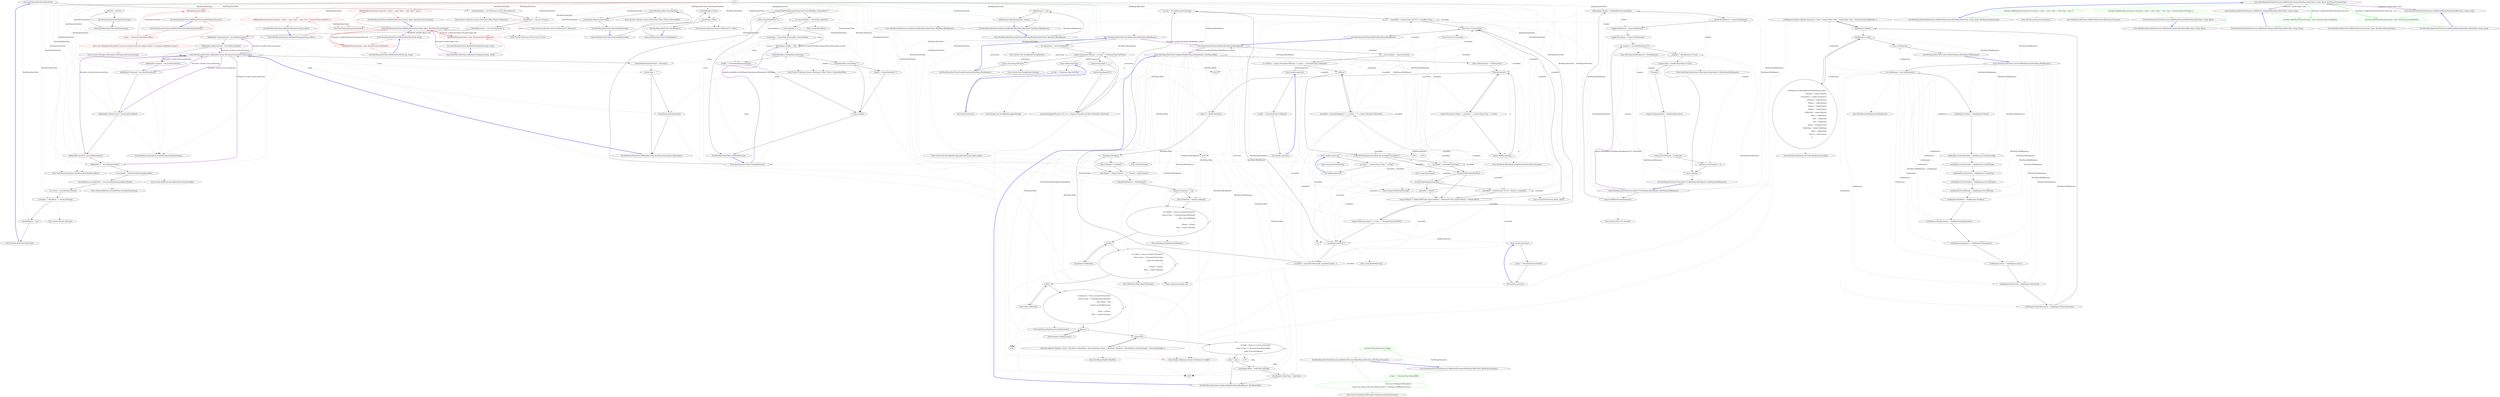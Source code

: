 digraph  {
n0 [label="Entry RestSharp.RestClient.RestClient()", span="41-41", cluster="RestSharp.RestClient.RestClient()"];
n1 [label="ContentHandlers = new Dictionary<string, IDeserializer>()", span="46-46", cluster="RestSharp.RestClient.RestClient()"];
n2 [label="AcceptTypes = new List<string>()", span="47-47", cluster="RestSharp.RestClient.RestClient()"];
n17 [label="Entry System.Collections.Generic.Dictionary<TKey, TValue>.Dictionary()", span="0-0", cluster="System.Collections.Generic.Dictionary<TKey, TValue>.Dictionary()"];
n3 [label="DefaultParameters = new List<Parameter>()", span="48-48", cluster="RestSharp.RestClient.RestClient()"];
n18 [label="Entry System.Collections.Generic.List<T>.List()", span="0-0", cluster="System.Collections.Generic.List<T>.List()"];
n4 [label="AddHandler(''application/json'', new JsonDeserializer())", span="51-51", cluster="RestSharp.RestClient.RestClient()"];
n5 [label="AddHandler(''application/xml'', new XmlDeserializer())", span="52-52", cluster="RestSharp.RestClient.RestClient()"];
n19 [label="Entry RestSharp.Deserializers.JsonDeserializer.JsonDeserializer()", span="34-34", cluster="RestSharp.Deserializers.JsonDeserializer.JsonDeserializer()"];
n20 [label="Entry RestSharp.RestClient.AddHandler(string, RestSharp.Deserializers.IDeserializer)", span="157-157", cluster="RestSharp.RestClient.AddHandler(string, RestSharp.Deserializers.IDeserializer)"];
n6 [label="AddHandler(''text/json'', new JsonDeserializer())", span="53-53", cluster="RestSharp.RestClient.RestClient()"];
n21 [label="Entry RestSharp.Deserializers.XmlDeserializer.XmlDeserializer()", span="35-35", cluster="RestSharp.Deserializers.XmlDeserializer.XmlDeserializer()"];
n7 [label="AddHandler(''text/x-json'', new JsonDeserializer())", span="54-54", cluster="RestSharp.RestClient.RestClient()"];
n8 [label="AddHandler(''text/javascript'', new JsonDeserializer())", span="55-55", cluster="RestSharp.RestClient.RestClient()"];
n9 [label="AddHandler(''text/xml'', new XmlDeserializer())", span="56-56", cluster="RestSharp.RestClient.RestClient()"];
n10 [label="AddHandler(''*'', new XmlDeserializer())", span="57-57", cluster="RestSharp.RestClient.RestClient()"];
n11 [label="var assembly = Assembly.GetExecutingAssembly()", span="60-60", cluster="RestSharp.RestClient.RestClient()"];
n12 [label="AssemblyName assemblyName = new AssemblyName(assembly.FullName)", span="61-61", cluster="RestSharp.RestClient.RestClient()"];
n22 [label="Entry System.Reflection.Assembly.GetExecutingAssembly()", span="0-0", cluster="System.Reflection.Assembly.GetExecutingAssembly()"];
n13 [label="var version = assemblyName.Version", span="62-62", cluster="RestSharp.RestClient.RestClient()"];
n23 [label="Entry System.Reflection.AssemblyName.AssemblyName(string)", span="0-0", cluster="System.Reflection.AssemblyName.AssemblyName(string)"];
n14 [label="UserAgent = ''RestSharp '' + version.ToString()", span="64-64", cluster="RestSharp.RestClient.RestClient()"];
n15 [label="FollowRedirects = true", span="65-65", cluster="RestSharp.RestClient.RestClient()"];
n24 [label="Entry System.Version.ToString()", span="0-0", cluster="System.Version.ToString()"];
n16 [label="Exit RestSharp.RestClient.RestClient()", span="41-41", cluster="RestSharp.RestClient.RestClient()"];
n48 [label="ContentHandlers[contentType] = deserializer", span="159-159", cluster="RestSharp.RestClient.AddHandler(string, RestSharp.Deserializers.IDeserializer)"];
n49 [label="contentType != ''*''", span="160-160", cluster="RestSharp.RestClient.AddHandler(string, RestSharp.Deserializers.IDeserializer)"];
n50 [label="AcceptTypes.Add(contentType)", span="162-162", cluster="RestSharp.RestClient.AddHandler(string, RestSharp.Deserializers.IDeserializer)"];
n51 [label="Exit RestSharp.RestClient.AddHandler(string, RestSharp.Deserializers.IDeserializer)", span="157-157", cluster="RestSharp.RestClient.AddHandler(string, RestSharp.Deserializers.IDeserializer)"];
n34 [label="Entry System.Collections.Generic.ICollection<T>.Add(T)", span="0-0", cluster="System.Collections.Generic.ICollection<T>.Add(T)"];
n25 [label="Entry RestSharp.RestClient.RestClient(string)", span="72-72", cluster="RestSharp.RestClient.RestClient(string)"];
n26 [label="BaseUrl = baseUrl", span="75-75", cluster="RestSharp.RestClient.RestClient(string)"];
n27 [label="Exit RestSharp.RestClient.RestClient(string)", span="72-72", cluster="RestSharp.RestClient.RestClient(string)"];
n28 [label="Entry RestSharp.RestClient.AddDefaultParameter(RestSharp.Parameter)", span="92-92", cluster="RestSharp.RestClient.AddDefaultParameter(RestSharp.Parameter)"];
n29 [color=red, community=0, label="p.Type == ParameterType.RequestBody", span="94-94", cluster="RestSharp.RestClient.AddDefaultParameter(RestSharp.Parameter)"];
n31 [color=red, community=0, label="DefaultParameters.Add(p)", span="99-99", cluster="RestSharp.RestClient.AddDefaultParameter(RestSharp.Parameter)"];
n30 [color=red, community=0, label="throw new NotSupportedException(''Cannot set request body from default headers. Use Request.AddBody() instead.'');", span="96-96", cluster="RestSharp.RestClient.AddDefaultParameter(RestSharp.Parameter)"];
n32 [label="Exit RestSharp.RestClient.AddDefaultParameter(RestSharp.Parameter)", span="92-92", cluster="RestSharp.RestClient.AddDefaultParameter(RestSharp.Parameter)"];
n33 [label="Entry System.NotSupportedException.NotSupportedException(string)", span="0-0", cluster="System.NotSupportedException.NotSupportedException(string)"];
n35 [label="Entry RestSharp.RestClient.AddDefaultParameter(string, object)", span="109-109", cluster="RestSharp.RestClient.AddDefaultParameter(string, object)"];
n36 [color=red, community=0, label="AddDefaultParameter(new Parameter { Name = name, Value = value, Type = ParameterType.GetOrPost })", span="111-111", cluster="RestSharp.RestClient.AddDefaultParameter(string, object)"];
n37 [label="Exit RestSharp.RestClient.AddDefaultParameter(string, object)", span="109-109", cluster="RestSharp.RestClient.AddDefaultParameter(string, object)"];
n38 [label="Entry RestSharp.Parameter.Parameter()", span="21-21", cluster="RestSharp.Parameter.Parameter()"];
n39 [label="Entry RestSharp.RestClient.AddDefaultParameter(string, object, RestSharp.ParameterType)", span="125-125", cluster="RestSharp.RestClient.AddDefaultParameter(string, object, RestSharp.ParameterType)"];
n40 [color=red, community=0, label="AddDefaultParameter(new Parameter { Name = name, Value = value, Type = type })", span="127-127", cluster="RestSharp.RestClient.AddDefaultParameter(string, object, RestSharp.ParameterType)"];
n42 [label="Entry RestSharp.RestClient.AddDefaultHeader(string, string)", span="136-136", cluster="RestSharp.RestClient.AddDefaultHeader(string, string)"];
n43 [color=red, community=0, label="AddDefaultParameter(name, value, ParameterType.HttpHeader)", span="138-138", cluster="RestSharp.RestClient.AddDefaultHeader(string, string)"];
n45 [label="Entry RestSharp.RestClient.AddDefaultUrlSegment(string, string)", span="147-147", cluster="RestSharp.RestClient.AddDefaultUrlSegment(string, string)"];
n46 [color=red, community=0, label="AddDefaultParameter(name, value, ParameterType.UrlSegment)", span="149-149", cluster="RestSharp.RestClient.AddDefaultUrlSegment(string, string)"];
n41 [label="Exit RestSharp.RestClient.AddDefaultParameter(string, object, RestSharp.ParameterType)", span="125-125", cluster="RestSharp.RestClient.AddDefaultParameter(string, object, RestSharp.ParameterType)"];
n44 [label="Exit RestSharp.RestClient.AddDefaultHeader(string, string)", span="136-136", cluster="RestSharp.RestClient.AddDefaultHeader(string, string)"];
n47 [label="Exit RestSharp.RestClient.AddDefaultUrlSegment(string, string)", span="147-147", cluster="RestSharp.RestClient.AddDefaultUrlSegment(string, string)"];
n52 [label="Entry RestSharp.RestClient.RemoveHandler(string)", span="170-170", cluster="RestSharp.RestClient.RemoveHandler(string)"];
n53 [label="ContentHandlers.Remove(contentType)", span="172-172", cluster="RestSharp.RestClient.RemoveHandler(string)"];
n54 [label="AcceptTypes.Remove(contentType)", span="173-173", cluster="RestSharp.RestClient.RemoveHandler(string)"];
n56 [label="Entry System.Collections.Generic.IDictionary<TKey, TValue>.Remove(TKey)", span="0-0", cluster="System.Collections.Generic.IDictionary<TKey, TValue>.Remove(TKey)"];
n55 [label="Exit RestSharp.RestClient.RemoveHandler(string)", span="170-170", cluster="RestSharp.RestClient.RemoveHandler(string)"];
n57 [label="Entry System.Collections.Generic.ICollection<T>.Remove(T)", span="0-0", cluster="System.Collections.Generic.ICollection<T>.Remove(T)"];
n58 [label="Entry RestSharp.RestClient.ClearHandlers()", span="179-179", cluster="RestSharp.RestClient.ClearHandlers()"];
n59 [label="ContentHandlers.Clear()", span="181-181", cluster="RestSharp.RestClient.ClearHandlers()"];
n60 [label="AcceptTypes.Clear()", span="182-182", cluster="RestSharp.RestClient.ClearHandlers()"];
n62 [label="Entry System.Collections.Generic.ICollection<T>.Clear()", span="0-0", cluster="System.Collections.Generic.ICollection<T>.Clear()"];
n61 [label="Exit RestSharp.RestClient.ClearHandlers()", span="179-179", cluster="RestSharp.RestClient.ClearHandlers()"];
n63 [label="Entry RestSharp.RestClient.GetHandler(string)", span="190-190", cluster="RestSharp.RestClient.GetHandler(string)"];
n64 [label="string.IsNullOrEmpty(contentType) && ContentHandlers.ContainsKey(''*'')", span="192-192", cluster="RestSharp.RestClient.GetHandler(string)"];
n66 [label="var semicolonIndex = contentType.IndexOf(';')", span="197-197", cluster="RestSharp.RestClient.GetHandler(string)"];
n68 [label="contentType = contentType.Substring(0, semicolonIndex)", span="198-198", cluster="RestSharp.RestClient.GetHandler(string)"];
n69 [label="IDeserializer handler = null", span="199-199", cluster="RestSharp.RestClient.GetHandler(string)"];
n70 [label="ContentHandlers.ContainsKey(contentType)", span="200-200", cluster="RestSharp.RestClient.GetHandler(string)"];
n71 [label="handler = ContentHandlers[contentType]", span="202-202", cluster="RestSharp.RestClient.GetHandler(string)"];
n65 [label="return ContentHandlers[''*''];", span="194-194", cluster="RestSharp.RestClient.GetHandler(string)"];
n76 [label="Entry string.IsNullOrEmpty(string)", span="0-0", cluster="string.IsNullOrEmpty(string)"];
n77 [label="Entry System.Collections.Generic.IDictionary<TKey, TValue>.ContainsKey(TKey)", span="0-0", cluster="System.Collections.Generic.IDictionary<TKey, TValue>.ContainsKey(TKey)"];
n75 [label="Exit RestSharp.RestClient.GetHandler(string)", span="190-190", cluster="RestSharp.RestClient.GetHandler(string)"];
n67 [label="semicolonIndex > -1", span="198-198", cluster="RestSharp.RestClient.GetHandler(string)"];
n78 [label="Entry string.IndexOf(char)", span="0-0", cluster="string.IndexOf(char)"];
n79 [label="Entry string.Substring(int, int)", span="0-0", cluster="string.Substring(int, int)"];
n74 [label="return handler;", span="209-209", cluster="RestSharp.RestClient.GetHandler(string)"];
n72 [label="ContentHandlers.ContainsKey(''*'')", span="204-204", cluster="RestSharp.RestClient.GetHandler(string)"];
n73 [label="handler = ContentHandlers[''*'']", span="206-206", cluster="RestSharp.RestClient.GetHandler(string)"];
n80 [label="Entry RestSharp.RestClient.AuthenticateIfNeeded(RestSharp.RestClient, RestSharp.IRestRequest)", span="279-279", cluster="RestSharp.RestClient.AuthenticateIfNeeded(RestSharp.RestClient, RestSharp.IRestRequest)"];
n81 [label="Authenticator != null", span="281-281", cluster="RestSharp.RestClient.AuthenticateIfNeeded(RestSharp.RestClient, RestSharp.IRestRequest)"];
n82 [label="Authenticator.Authenticate(client, request)", span="283-283", cluster="RestSharp.RestClient.AuthenticateIfNeeded(RestSharp.RestClient, RestSharp.IRestRequest)"];
n83 [label="Exit RestSharp.RestClient.AuthenticateIfNeeded(RestSharp.RestClient, RestSharp.IRestRequest)", span="279-279", cluster="RestSharp.RestClient.AuthenticateIfNeeded(RestSharp.RestClient, RestSharp.IRestRequest)"];
n84 [label="Entry RestSharp.IAuthenticator.Authenticate(RestSharp.IRestClient, RestSharp.IRestRequest)", span="20-20", cluster="RestSharp.IAuthenticator.Authenticate(RestSharp.IRestClient, RestSharp.IRestRequest)"];
n85 [label="Entry RestSharp.RestClient.BuildUri(RestSharp.IRestRequest)", span="292-292", cluster="RestSharp.RestClient.BuildUri(RestSharp.IRestRequest)"];
n86 [label="var assembled = request.Resource", span="294-294", cluster="RestSharp.RestClient.BuildUri(RestSharp.IRestRequest)"];
n87 [label="var urlParms = request.Parameters.Where(p => p.Type == ParameterType.UrlSegment)", span="295-295", cluster="RestSharp.RestClient.BuildUri(RestSharp.IRestRequest)"];
n96 [label="request.Method != Method.POST && request.Method != Method.PUT && request.Method != Method.PATCH", span="318-318", cluster="RestSharp.RestClient.BuildUri(RestSharp.IRestRequest)"];
n97 [label="request.Parameters.Any(p => p.Type == ParameterType.GetOrPost)", span="321-321", cluster="RestSharp.RestClient.BuildUri(RestSharp.IRestRequest)"];
n100 [label="var data = EncodeParameters(request)", span="328-328", cluster="RestSharp.RestClient.BuildUri(RestSharp.IRestRequest)"];
n135 [label="Entry RestSharp.RestClient.ConfigureHttp(RestSharp.IRestRequest, RestSharp.IHttp)", span="349-349", cluster="RestSharp.RestClient.ConfigureHttp(RestSharp.IRestRequest, RestSharp.IHttp)"];
n89 [label="assembled = assembled.Replace(''{'' + p.Name + ''}'', p.Value.ToString().UrlEncode())", span="298-298", cluster="RestSharp.RestClient.BuildUri(RestSharp.IRestRequest)"];
n90 [label="!string.IsNullOrEmpty(assembled) && assembled.StartsWith(''/'')", span="301-301", cluster="RestSharp.RestClient.BuildUri(RestSharp.IRestRequest)"];
n91 [label="assembled = assembled.Substring(1)", span="303-303", cluster="RestSharp.RestClient.BuildUri(RestSharp.IRestRequest)"];
n93 [label="string.IsNullOrEmpty(assembled)", span="308-308", cluster="RestSharp.RestClient.BuildUri(RestSharp.IRestRequest)"];
n95 [label="assembled = string.Format(''{0}/{1}'', BaseUrl, assembled)", span="314-314", cluster="RestSharp.RestClient.BuildUri(RestSharp.IRestRequest)"];
n98 [label="assembled.EndsWith(''/'')", span="323-323", cluster="RestSharp.RestClient.BuildUri(RestSharp.IRestRequest)"];
n99 [label="assembled = assembled.Substring(0, assembled.Length - 1)", span="325-325", cluster="RestSharp.RestClient.BuildUri(RestSharp.IRestRequest)"];
n101 [label="assembled = string.Format(''{0}?{1}'', assembled, data)", span="329-329", cluster="RestSharp.RestClient.BuildUri(RestSharp.IRestRequest)"];
n102 [label="return new Uri(assembled);", span="333-333", cluster="RestSharp.RestClient.BuildUri(RestSharp.IRestRequest)"];
n88 [label=urlParms, span="296-296", cluster="RestSharp.RestClient.BuildUri(RestSharp.IRestRequest)"];
n115 [label="Entry lambda expression", span="295-295", cluster="lambda expression"];
n92 [label="!string.IsNullOrEmpty(BaseUrl)", span="306-306", cluster="RestSharp.RestClient.BuildUri(RestSharp.IRestRequest)"];
n108 [label="Entry string.StartsWith(string)", span="0-0", cluster="string.StartsWith(string)"];
n109 [label="Entry string.Substring(int)", span="0-0", cluster="string.Substring(int)"];
n94 [label="assembled = BaseUrl", span="310-310", cluster="RestSharp.RestClient.BuildUri(RestSharp.IRestRequest)"];
n110 [label="Entry string.Format(string, object, object)", span="0-0", cluster="string.Format(string, object, object)"];
n118 [label="Entry lambda expression", span="321-321", cluster="lambda expression"];
n112 [label="Entry string.EndsWith(string)", span="0-0", cluster="string.EndsWith(string)"];
n113 [label="Entry RestSharp.RestClient.EncodeParameters(RestSharp.IRestRequest)", span="336-336", cluster="RestSharp.RestClient.EncodeParameters(RestSharp.IRestRequest)"];
n103 [label="Exit RestSharp.RestClient.BuildUri(RestSharp.IRestRequest)", span="292-292", cluster="RestSharp.RestClient.BuildUri(RestSharp.IRestRequest)"];
n114 [label="Entry System.Uri.Uri(string)", span="0-0", cluster="System.Uri.Uri(string)"];
n121 [label="var querystring = new StringBuilder()", span="338-338", cluster="RestSharp.RestClient.EncodeParameters(RestSharp.IRestRequest)"];
n122 [label="request.Parameters.Where(p => p.Type == ParameterType.GetOrPost)", span="339-339", cluster="RestSharp.RestClient.EncodeParameters(RestSharp.IRestRequest)"];
n123 [label="querystring.Length > 1", span="341-341", cluster="RestSharp.RestClient.EncodeParameters(RestSharp.IRestRequest)"];
n124 [label="querystring.Append(''&'')", span="342-342", cluster="RestSharp.RestClient.EncodeParameters(RestSharp.IRestRequest)"];
n125 [label="querystring.AppendFormat(''{0}={1}'', p.Name.UrlEncode(), (p.Value.ToString()).UrlEncode())", span="343-343", cluster="RestSharp.RestClient.EncodeParameters(RestSharp.IRestRequest)"];
n126 [label="return querystring.ToString();", span="346-346", cluster="RestSharp.RestClient.EncodeParameters(RestSharp.IRestRequest)"];
n128 [label="Entry System.Text.StringBuilder.StringBuilder()", span="0-0", cluster="System.Text.StringBuilder.StringBuilder()"];
n132 [label="Entry lambda expression", span="339-339", cluster="lambda expression"];
n129 [label="Entry System.Text.StringBuilder.Append(string)", span="0-0", cluster="System.Text.StringBuilder.Append(string)"];
n130 [label="Entry System.Text.StringBuilder.AppendFormat(string, object, object)", span="0-0", cluster="System.Text.StringBuilder.AppendFormat(string, object, object)"];
n127 [label="Exit RestSharp.RestClient.EncodeParameters(RestSharp.IRestRequest)", span="336-336", cluster="RestSharp.RestClient.EncodeParameters(RestSharp.IRestRequest)"];
n131 [label="Entry System.Text.StringBuilder.ToString()", span="0-0", cluster="System.Text.StringBuilder.ToString()"];
n116 [label="p.Type == ParameterType.UrlSegment", span="295-295", cluster="lambda expression"];
n117 [label="Exit lambda expression", span="295-295", cluster="lambda expression"];
n119 [label="p.Type == ParameterType.GetOrPost", span="321-321", cluster="lambda expression"];
n120 [label="Exit lambda expression", span="321-321", cluster="lambda expression"];
n133 [label="p.Type == ParameterType.GetOrPost", span="339-339", cluster="lambda expression"];
n134 [label="Exit lambda expression", span="339-339", cluster="lambda expression"];
n136 [label="http.CookieContainer = CookieContainer", span="351-351", cluster="RestSharp.RestClient.ConfigureHttp(RestSharp.IRestRequest, RestSharp.IHttp)"];
n138 [label="request.Parameters.Any(p2 => p2.Name == p.Name && p2.Type == p.Type)", span="356-356", cluster="RestSharp.RestClient.ConfigureHttp(RestSharp.IRestRequest, RestSharp.IHttp)"];
n139 [label="request.AddParameter(p)", span="361-361", cluster="RestSharp.RestClient.ConfigureHttp(RestSharp.IRestRequest, RestSharp.IHttp)"];
n140 [label="http.Url = BuildUri(request)", span="364-364", cluster="RestSharp.RestClient.ConfigureHttp(RestSharp.IRestRequest, RestSharp.IHttp)"];
n142 [label="http.UserAgent = UserAgent", span="368-368", cluster="RestSharp.RestClient.ConfigureHttp(RestSharp.IRestRequest, RestSharp.IHttp)"];
n143 [label="http.Timeout = request.Timeout == 0 ? Timeout : request.Timeout", span="371-371", cluster="RestSharp.RestClient.ConfigureHttp(RestSharp.IRestRequest, RestSharp.IHttp)"];
n144 [label="http.FollowRedirects = FollowRedirects", span="374-374", cluster="RestSharp.RestClient.ConfigureHttp(RestSharp.IRestRequest, RestSharp.IHttp)"];
n145 [label="request.Credentials != null", span="385-385", cluster="RestSharp.RestClient.ConfigureHttp(RestSharp.IRestRequest, RestSharp.IHttp)"];
n146 [label="http.Credentials = request.Credentials", span="387-387", cluster="RestSharp.RestClient.ConfigureHttp(RestSharp.IRestRequest, RestSharp.IHttp)"];
n147 [label="var headers = from p in request.Parameters\r\n						  where p.Type == ParameterType.HttpHeader\r\n						  select new HttpHeader\r\n						  {\r\n							  \\nName = p.Name,\r\n							  Value = p.Value.ToString()\r\n						  }", span="390-396", cluster="RestSharp.RestClient.ConfigureHttp(RestSharp.IRestRequest, RestSharp.IHttp)"];
n149 [label="http.Headers.Add(header)", span="400-400", cluster="RestSharp.RestClient.ConfigureHttp(RestSharp.IRestRequest, RestSharp.IHttp)"];
n150 [label="var cookies = from p in request.Parameters\r\n						  where p.Type == ParameterType.Cookie\r\n						  select new HttpCookie\r\n						  {\r\n							  \\nName = p.Name,\r\n							  Value = p.Value.ToString()\r\n						  }", span="403-409", cluster="RestSharp.RestClient.ConfigureHttp(RestSharp.IRestRequest, RestSharp.IHttp)"];
n152 [label="http.Cookies.Add(cookie)", span="413-413", cluster="RestSharp.RestClient.ConfigureHttp(RestSharp.IRestRequest, RestSharp.IHttp)"];
n153 [label="var @params = from p in request.Parameters\r\n						  where p.Type == ParameterType.GetOrPost\r\n								&& p.Value != null\r\n						  \\nselect new HttpParameter\r\n						  {\r\n							  Name = p.Name,\r\n							  Value = p.Value.ToString()\r\n						  }", span="416-423", cluster="RestSharp.RestClient.ConfigureHttp(RestSharp.IRestRequest, RestSharp.IHttp)"];
n155 [label="http.Parameters.Add(parameter)", span="427-427", cluster="RestSharp.RestClient.ConfigureHttp(RestSharp.IRestRequest, RestSharp.IHttp)"];
n156 [label="request.Files", span="430-430", cluster="RestSharp.RestClient.ConfigureHttp(RestSharp.IRestRequest, RestSharp.IHttp)"];
n157 [label="http.Files.Add(new HttpFile { Name = file.Name, ContentType = file.ContentType, Writer = file.Writer, FileName = file.FileName, \\nContentLength = file.ContentLength })", span="432-432", cluster="RestSharp.RestClient.ConfigureHttp(RestSharp.IRestRequest, RestSharp.IHttp)"];
n158 [label="var body = (from p in request.Parameters\r\n						where p.Type == ParameterType.RequestBody\r\n						select p).FirstOrDefault()", span="435-437", cluster="RestSharp.RestClient.ConfigureHttp(RestSharp.IRestRequest, RestSharp.IHttp)"];
n160 [label="http.RequestBody = body.Value.ToString()", span="441-441", cluster="RestSharp.RestClient.ConfigureHttp(RestSharp.IRestRequest, RestSharp.IHttp)"];
n161 [label="http.RequestContentType = body.Name", span="442-442", cluster="RestSharp.RestClient.ConfigureHttp(RestSharp.IRestRequest, RestSharp.IHttp)"];
n137 [label=DefaultParameters, span="354-354", cluster="RestSharp.RestClient.ConfigureHttp(RestSharp.IRestRequest, RestSharp.IHttp)"];
n172 [label="p2.Name == p.Name && p2.Type == p.Type", span="356-356", cluster="lambda expression"];
n171 [label="Entry lambda expression", span="356-356", cluster="lambda expression"];
n163 [label="Entry RestSharp.IRestRequest.AddParameter(RestSharp.Parameter)", span="177-177", cluster="RestSharp.IRestRequest.AddParameter(RestSharp.Parameter)"];
n141 [label="UserAgent.HasValue()", span="366-366", cluster="RestSharp.RestClient.ConfigureHttp(RestSharp.IRestRequest, RestSharp.IHttp)"];
n164 [label="Entry string.HasValue()", span="76-76", cluster="string.HasValue()"];
n148 [label=headers, span="398-398", cluster="RestSharp.RestClient.ConfigureHttp(RestSharp.IRestRequest, RestSharp.IHttp)"];
n165 [label="Entry RestSharp.HttpHeader.HttpHeader()", span="5-5", cluster="RestSharp.HttpHeader.HttpHeader()"];
n151 [label=cookies, span="411-411", cluster="RestSharp.RestClient.ConfigureHttp(RestSharp.IRestRequest, RestSharp.IHttp)"];
n167 [label="Entry RestSharp.HttpCookie.HttpCookie()", span="7-7", cluster="RestSharp.HttpCookie.HttpCookie()"];
n154 [label="@params", span="425-425", cluster="RestSharp.RestClient.ConfigureHttp(RestSharp.IRestRequest, RestSharp.IHttp)"];
n168 [label="Entry RestSharp.HttpParameter.HttpParameter()", span="10-10", cluster="RestSharp.HttpParameter.HttpParameter()"];
n169 [label="Entry RestSharp.HttpFile.HttpFile()", span="8-8", cluster="RestSharp.HttpFile.HttpFile()"];
n159 [label="body != null", span="439-439", cluster="RestSharp.RestClient.ConfigureHttp(RestSharp.IRestRequest, RestSharp.IHttp)"];
n162 [label="Exit RestSharp.RestClient.ConfigureHttp(RestSharp.IRestRequest, RestSharp.IHttp)", span="349-349", cluster="RestSharp.RestClient.ConfigureHttp(RestSharp.IRestRequest, RestSharp.IHttp)"];
n173 [label="Exit lambda expression", span="356-356", cluster="lambda expression"];
n174 [label="Entry RestSharp.RestClient.ConvertToRestResponse(RestSharp.HttpResponse)", span="446-446", cluster="RestSharp.RestClient.ConvertToRestResponse(RestSharp.HttpResponse)"];
n175 [label="var restResponse = new RestResponse()", span="448-448", cluster="RestSharp.RestClient.ConvertToRestResponse(RestSharp.HttpResponse)"];
n176 [label="restResponse.Content = httpResponse.Content", span="449-449", cluster="RestSharp.RestClient.ConvertToRestResponse(RestSharp.HttpResponse)"];
n177 [label="restResponse.ContentEncoding = httpResponse.ContentEncoding", span="450-450", cluster="RestSharp.RestClient.ConvertToRestResponse(RestSharp.HttpResponse)"];
n178 [label="restResponse.ContentLength = httpResponse.ContentLength", span="451-451", cluster="RestSharp.RestClient.ConvertToRestResponse(RestSharp.HttpResponse)"];
n179 [label="restResponse.ContentType = httpResponse.ContentType", span="452-452", cluster="RestSharp.RestClient.ConvertToRestResponse(RestSharp.HttpResponse)"];
n180 [label="restResponse.ErrorException = httpResponse.ErrorException", span="453-453", cluster="RestSharp.RestClient.ConvertToRestResponse(RestSharp.HttpResponse)"];
n181 [label="restResponse.ErrorMessage = httpResponse.ErrorMessage", span="454-454", cluster="RestSharp.RestClient.ConvertToRestResponse(RestSharp.HttpResponse)"];
n182 [label="restResponse.RawBytes = httpResponse.RawBytes", span="455-455", cluster="RestSharp.RestClient.ConvertToRestResponse(RestSharp.HttpResponse)"];
n183 [label="restResponse.ResponseStatus = httpResponse.ResponseStatus", span="456-456", cluster="RestSharp.RestClient.ConvertToRestResponse(RestSharp.HttpResponse)"];
n184 [label="restResponse.ResponseUri = httpResponse.ResponseUri", span="457-457", cluster="RestSharp.RestClient.ConvertToRestResponse(RestSharp.HttpResponse)"];
n185 [label="restResponse.Server = httpResponse.Server", span="458-458", cluster="RestSharp.RestClient.ConvertToRestResponse(RestSharp.HttpResponse)"];
n186 [label="restResponse.StatusCode = httpResponse.StatusCode", span="459-459", cluster="RestSharp.RestClient.ConvertToRestResponse(RestSharp.HttpResponse)"];
n187 [label="restResponse.StatusDescription = httpResponse.StatusDescription", span="460-460", cluster="RestSharp.RestClient.ConvertToRestResponse(RestSharp.HttpResponse)"];
n188 [label="httpResponse.Headers", span="462-462", cluster="RestSharp.RestClient.ConvertToRestResponse(RestSharp.HttpResponse)"];
n190 [label="httpResponse.Cookies", span="467-467", cluster="RestSharp.RestClient.ConvertToRestResponse(RestSharp.HttpResponse)"];
n189 [label="restResponse.Headers.Add(new Parameter { Name = header.Name, Value = header.Value, Type = ParameterType.HttpHeader })", span="464-464", cluster="RestSharp.RestClient.ConvertToRestResponse(RestSharp.HttpResponse)"];
n191 [label="restResponse.Cookies.Add(new RestResponseCookie {\r\n					Comment = cookie.Comment,\r\n					CommentUri = cookie.CommentUri,\r\n					\\nDiscard = cookie.Discard,\r\n					Domain = cookie.Domain,\r\n					Expired = cookie.Expired,\r\n					Expires = cookie.Expires,\r\n					\\nHttpOnly = cookie.HttpOnly,\r\n					Name = cookie.Name,\r\n					Path = cookie.Path,\r\n					Port = cookie.Port,\r\n					Secure = \\ncookie.Secure,\r\n					TimeStamp = cookie.TimeStamp,\r\n					Value = cookie.Value,\r\n					Version = cookie.Version\r\n				})", span="469-484", cluster="RestSharp.RestClient.ConvertToRestResponse(RestSharp.HttpResponse)"];
n192 [label="return restResponse;", span="487-487", cluster="RestSharp.RestClient.ConvertToRestResponse(RestSharp.HttpResponse)"];
n194 [label="Entry RestSharp.RestResponse.RestResponse()", span="166-166", cluster="RestSharp.RestResponse.RestResponse()"];
n195 [label="Entry RestSharp.RestResponseCookie.RestResponseCookie()", span="3-3", cluster="RestSharp.RestResponseCookie.RestResponseCookie()"];
n193 [label="Exit RestSharp.RestClient.ConvertToRestResponse(RestSharp.HttpResponse)", span="446-446", cluster="RestSharp.RestClient.ConvertToRestResponse(RestSharp.HttpResponse)"];
n196 [label="Entry RestSharp.RestClient.Deserialize<T>(RestSharp.IRestRequest, RestSharp.RestResponse)", span="490-490", cluster="RestSharp.RestClient.Deserialize<T>(RestSharp.IRestRequest, RestSharp.RestResponse)"];
n197 [label="request.OnBeforeDeserialization(raw)", span="492-492", cluster="RestSharp.RestClient.Deserialize<T>(RestSharp.IRestRequest, RestSharp.RestResponse)"];
n198 [label="IDeserializer handler = GetHandler(raw.ContentType)", span="494-494", cluster="RestSharp.RestClient.Deserialize<T>(RestSharp.IRestRequest, RestSharp.RestResponse)"];
n199 [label="handler.RootElement = request.RootElement", span="495-495", cluster="RestSharp.RestClient.Deserialize<T>(RestSharp.IRestRequest, RestSharp.RestResponse)"];
n200 [label="handler.DateFormat = request.DateFormat", span="496-496", cluster="RestSharp.RestClient.Deserialize<T>(RestSharp.IRestRequest, RestSharp.RestResponse)"];
n201 [label="handler.Namespace = request.XmlNamespace", span="497-497", cluster="RestSharp.RestClient.Deserialize<T>(RestSharp.IRestRequest, RestSharp.RestResponse)"];
n202 [label="var response = new RestResponse<T>()", span="499-499", cluster="RestSharp.RestClient.Deserialize<T>(RestSharp.IRestRequest, RestSharp.RestResponse)"];
n203 [label="response = (RestResponse<T>)raw", span="502-502", cluster="RestSharp.RestClient.Deserialize<T>(RestSharp.IRestRequest, RestSharp.RestResponse)"];
n204 [label="response.Data = handler.Deserialize<T>(raw)", span="503-503", cluster="RestSharp.RestClient.Deserialize<T>(RestSharp.IRestRequest, RestSharp.RestResponse)"];
n211 [label="Entry System.Action<T>.Invoke(T)", span="0-0", cluster="System.Action<T>.Invoke(T)"];
n212 [label="Entry RestSharp.RestResponse<T>.RestResponse()", span="136-136", cluster="RestSharp.RestResponse<T>.RestResponse()"];
n206 [label="response.ResponseStatus = ResponseStatus.Error", span="507-507", cluster="RestSharp.RestClient.Deserialize<T>(RestSharp.IRestRequest, RestSharp.RestResponse)"];
n207 [label="response.ErrorMessage = ex.Message", span="508-508", cluster="RestSharp.RestClient.Deserialize<T>(RestSharp.IRestRequest, RestSharp.RestResponse)"];
n208 [label="response.ErrorException = ex", span="509-509", cluster="RestSharp.RestClient.Deserialize<T>(RestSharp.IRestRequest, RestSharp.RestResponse)"];
n209 [label="return response;", span="512-512", cluster="RestSharp.RestClient.Deserialize<T>(RestSharp.IRestRequest, RestSharp.RestResponse)"];
n205 [label=Exception, span="505-505", cluster="RestSharp.RestClient.Deserialize<T>(RestSharp.IRestRequest, RestSharp.RestResponse)"];
n213 [label="Entry RestSharp.Deserializers.IDeserializer.Deserialize<T>(RestSharp.RestResponse)", span="20-20", cluster="RestSharp.Deserializers.IDeserializer.Deserialize<T>(RestSharp.RestResponse)"];
n210 [label="Exit RestSharp.RestClient.Deserialize<T>(RestSharp.IRestRequest, RestSharp.RestResponse)", span="490-490", cluster="RestSharp.RestClient.Deserialize<T>(RestSharp.IRestRequest, RestSharp.RestResponse)"];
m0_12 [label="Entry RestSharp.RestClientExtensions.AddDefaultParameter(RestSharp.IRestClient, string, object, RestSharp.ParameterType)", span="48-48", cluster="RestSharp.RestClientExtensions.AddDefaultParameter(RestSharp.IRestClient, string, object, RestSharp.ParameterType)", file="RestClientExtensions.cs"];
m0_13 [color=green, community=0, label="restClient.AddDefaultParameter(new Parameter { Name = name, Value = value, Type = type })", span="50-50", cluster="RestSharp.RestClientExtensions.AddDefaultParameter(RestSharp.IRestClient, string, object, RestSharp.ParameterType)", file="RestClientExtensions.cs"];
m0_14 [label="Exit RestSharp.RestClientExtensions.AddDefaultParameter(RestSharp.IRestClient, string, object, RestSharp.ParameterType)", span="48-48", cluster="RestSharp.RestClientExtensions.AddDefaultParameter(RestSharp.IRestClient, string, object, RestSharp.ParameterType)", file="RestClientExtensions.cs"];
m0_7 [label="Entry RestSharp.RestClientExtensions.AddDefaultParameter(RestSharp.IRestClient, string, object)", span="31-31", cluster="RestSharp.RestClientExtensions.AddDefaultParameter(RestSharp.IRestClient, string, object)", file="RestClientExtensions.cs"];
m0_8 [color=green, community=0, label="restClient.AddDefaultParameter(new Parameter { Name = name, Value = value, Type = ParameterType.GetOrPost })", span="33-33", cluster="RestSharp.RestClientExtensions.AddDefaultParameter(RestSharp.IRestClient, string, object)", file="RestClientExtensions.cs"];
m0_9 [label="Exit RestSharp.RestClientExtensions.AddDefaultParameter(RestSharp.IRestClient, string, object)", span="31-31", cluster="RestSharp.RestClientExtensions.AddDefaultParameter(RestSharp.IRestClient, string, object)", file="RestClientExtensions.cs"];
m0_11 [label="Entry RestSharp.IRestClient.AddDefaultParameter(RestSharp.Parameter)", span="12-12", cluster="RestSharp.IRestClient.AddDefaultParameter(RestSharp.Parameter)", file="RestClientExtensions.cs"];
m0_19 [label="Entry RestSharp.RestClientExtensions.AddDefaultUrlSegment(RestSharp.IRestClient, string, string)", span="72-72", cluster="RestSharp.RestClientExtensions.AddDefaultUrlSegment(RestSharp.IRestClient, string, string)", file="RestClientExtensions.cs"];
m0_20 [color=green, community=0, label="restClient.AddDefaultParameter(name, value, ParameterType.UrlSegment)", span="74-74", cluster="RestSharp.RestClientExtensions.AddDefaultUrlSegment(RestSharp.IRestClient, string, string)", file="RestClientExtensions.cs"];
m0_21 [label="Exit RestSharp.RestClientExtensions.AddDefaultUrlSegment(RestSharp.IRestClient, string, string)", span="72-72", cluster="RestSharp.RestClientExtensions.AddDefaultUrlSegment(RestSharp.IRestClient, string, string)", file="RestClientExtensions.cs"];
m0_18 [label="Entry RestSharp.IRestClient.AddDefaultParameter(string, object, RestSharp.ParameterType)", span="48-48", cluster="RestSharp.IRestClient.AddDefaultParameter(string, object, RestSharp.ParameterType)", file="RestClientExtensions.cs"];
m0_10 [label="Entry RestSharp.Parameter.Parameter()", span="21-21", cluster="RestSharp.Parameter.Parameter()", file="RestClientExtensions.cs"];
m0_15 [label="Entry RestSharp.RestClientExtensions.AddDefaultHeader(RestSharp.IRestClient, string, string)", span="60-60", cluster="RestSharp.RestClientExtensions.AddDefaultHeader(RestSharp.IRestClient, string, string)", file="RestClientExtensions.cs"];
m0_16 [color=green, community=0, label="restClient.AddDefaultParameter(name, value, ParameterType.HttpHeader)", span="62-62", cluster="RestSharp.RestClientExtensions.AddDefaultHeader(RestSharp.IRestClient, string, string)", file="RestClientExtensions.cs"];
m0_17 [label="Exit RestSharp.RestClientExtensions.AddDefaultHeader(RestSharp.IRestClient, string, string)", span="60-60", cluster="RestSharp.RestClientExtensions.AddDefaultHeader(RestSharp.IRestClient, string, string)", file="RestClientExtensions.cs"];
m0_5 [label="Entry System.NotSupportedException.NotSupportedException(string)", span="0-0", cluster="System.NotSupportedException.NotSupportedException(string)", file="RestClientExtensions.cs"];
m0_0 [label="Entry RestSharp.RestClientExtensions.AddDefaultParameter(RestSharp.IRestClient, RestSharp.Parameter)", span="12-12", cluster="RestSharp.RestClientExtensions.AddDefaultParameter(RestSharp.IRestClient, RestSharp.Parameter)", file="RestClientExtensions.cs"];
m0_1 [color=green, community=0, label="p.Type == ParameterType.RequestBody", span="14-14", cluster="RestSharp.RestClientExtensions.AddDefaultParameter(RestSharp.IRestClient, RestSharp.Parameter)", file="RestClientExtensions.cs"];
m0_2 [color=green, community=1, label="throw new NotSupportedException(\r\n					''Cannot set request body from default headers. Use Request.AddBody() instead.'');", span="16-17", cluster="RestSharp.RestClientExtensions.AddDefaultParameter(RestSharp.IRestClient, RestSharp.Parameter)", file="RestClientExtensions.cs"];
m0_3 [color=green, community=0, label="restClient.DefaultParameters.Add(p)", span="20-20", cluster="RestSharp.RestClientExtensions.AddDefaultParameter(RestSharp.IRestClient, RestSharp.Parameter)", file="RestClientExtensions.cs"];
m0_4 [label="Exit RestSharp.RestClientExtensions.AddDefaultParameter(RestSharp.IRestClient, RestSharp.Parameter)", span="12-12", cluster="RestSharp.RestClientExtensions.AddDefaultParameter(RestSharp.IRestClient, RestSharp.Parameter)", file="RestClientExtensions.cs"];
n104;
n111;
n105;
n106;
n107;
n166;
n170;
n214;
n215;
n0 -> n1  [key=0, style=solid];
n1 -> n2  [key=0, style=solid];
n1 -> n17  [key=2, style=dotted];
n2 -> n3  [key=0, style=solid];
n2 -> n18  [key=2, style=dotted];
n3 -> n4  [key=0, style=solid];
n3 -> n18  [key=2, style=dotted];
n4 -> n5  [key=0, style=solid];
n4 -> n19  [key=2, style=dotted];
n4 -> n20  [key=2, style=dotted];
n5 -> n6  [key=0, style=solid];
n5 -> n20  [key=2, style=dotted];
n5 -> n21  [key=2, style=dotted];
n20 -> n4  [key=3, color=darkorchid, label="Parameter variable string contentType", style=bold];
n20 -> n5  [key=3, color=darkorchid, label="Parameter variable string contentType", style=bold];
n20 -> n6  [key=3, color=darkorchid, label="Parameter variable string contentType", style=bold];
n20 -> n7  [key=3, color=darkorchid, label="Parameter variable string contentType", style=bold];
n20 -> n8  [key=3, color=darkorchid, label="Parameter variable string contentType", style=bold];
n20 -> n9  [key=3, color=darkorchid, label="Parameter variable string contentType", style=bold];
n20 -> n10  [key=3, color=darkorchid, label="Parameter variable string contentType", style=bold];
n20 -> n48  [key=0, style=solid];
n20 -> n49  [key=1, color=darkseagreen4, label=string, style=dashed];
n20 -> n50  [key=1, color=darkseagreen4, label=string, style=dashed];
n6 -> n7  [key=0, style=solid];
n6 -> n19  [key=2, style=dotted];
n6 -> n20  [key=2, style=dotted];
n7 -> n8  [key=0, style=solid];
n7 -> n19  [key=2, style=dotted];
n7 -> n20  [key=2, style=dotted];
n8 -> n9  [key=0, style=solid];
n8 -> n19  [key=2, style=dotted];
n8 -> n20  [key=2, style=dotted];
n9 -> n10  [key=0, style=solid];
n9 -> n20  [key=2, style=dotted];
n9 -> n21  [key=2, style=dotted];
n10 -> n11  [key=0, style=solid];
n10 -> n20  [key=2, style=dotted];
n10 -> n21  [key=2, style=dotted];
n11 -> n12  [key=0, style=solid];
n11 -> n22  [key=2, style=dotted];
n12 -> n13  [key=0, style=solid];
n12 -> n23  [key=2, style=dotted];
n13 -> n14  [key=0, style=solid];
n14 -> n15  [key=0, style=solid];
n14 -> n24  [key=2, style=dotted];
n15 -> n16  [key=0, style=solid];
n16 -> n0  [key=0, color=blue, style=bold];
n48 -> n49  [key=0, style=solid];
n49 -> n50  [key=0, style=solid];
n49 -> n51  [key=0, style=solid];
n50 -> n51  [key=0, style=solid];
n50 -> n34  [key=2, style=dotted];
n51 -> n20  [key=0, color=blue, style=bold];
n25 -> n26  [key=0, style=solid];
n26 -> n27  [key=0, style=solid];
n27 -> n25  [key=0, color=blue, style=bold];
n28 -> n29  [key=0, color=red, style=solid];
n28 -> n31  [key=1, color=red, label="RestSharp.Parameter", style=dashed];
n29 -> n30  [key=0, color=red, style=solid];
n29 -> n31  [key=0, color=red, style=solid];
n31 -> n32  [key=0, color=red, style=solid];
n31 -> n34  [key=2, color=red, style=dotted];
n30 -> n32  [key=0, color=red, style=solid];
n30 -> n33  [key=2, color=red, style=dotted];
n32 -> n28  [key=0, color=blue, style=bold];
n35 -> n36  [key=0, color=red, style=solid];
n36 -> n28  [key=2, color=red, style=dotted];
n36 -> n37  [key=0, color=red, style=solid];
n36 -> n38  [key=2, color=red, style=dotted];
n37 -> n35  [key=0, color=blue, style=bold];
n39 -> n40  [key=0, color=red, style=solid];
n39 -> n42  [key=3, color=darkorchid, label="Parameter variable object value", style=bold];
n39 -> n43  [key=3, color=red, label="Parameter variable RestSharp.ParameterType type", style=bold];
n39 -> n45  [key=3, color=darkorchid, label="Parameter variable object value", style=bold];
n39 -> n46  [key=3, color=red, label="Parameter variable RestSharp.ParameterType type", style=bold];
n40 -> n28  [key=2, color=red, style=dotted];
n40 -> n38  [key=2, color=red, style=dotted];
n40 -> n41  [key=0, color=red, style=solid];
n42 -> n43  [key=0, color=red, style=solid];
n43 -> n39  [key=2, color=red, style=dotted];
n43 -> n44  [key=0, color=red, style=solid];
n45 -> n46  [key=0, color=red, style=solid];
n46 -> n39  [key=2, color=red, style=dotted];
n46 -> n47  [key=0, color=red, style=solid];
n41 -> n39  [key=0, color=blue, style=bold];
n44 -> n42  [key=0, color=blue, style=bold];
n47 -> n45  [key=0, color=blue, style=bold];
n52 -> n53  [key=0, style=solid];
n52 -> n54  [key=1, color=darkseagreen4, label=string, style=dashed];
n53 -> n54  [key=0, style=solid];
n53 -> n56  [key=2, style=dotted];
n54 -> n55  [key=0, style=solid];
n54 -> n57  [key=2, style=dotted];
n55 -> n52  [key=0, color=blue, style=bold];
n58 -> n59  [key=0, style=solid];
n59 -> n60  [key=0, style=solid];
n59 -> n62  [key=2, style=dotted];
n60 -> n61  [key=0, style=solid];
n60 -> n62  [key=2, style=dotted];
n61 -> n58  [key=0, color=blue, style=bold];
n63 -> n64  [key=0, style=solid];
n63 -> n66  [key=1, color=darkseagreen4, label=string, style=dashed];
n63 -> n68  [key=1, color=darkseagreen4, label=string, style=dashed];
n63 -> n69  [key=3, color=darkorchid, label="method methodReturn RestSharp.Deserializers.IDeserializer GetHandler", style=bold];
n63 -> n70  [key=1, color=darkseagreen4, label=string, style=dashed];
n63 -> n71  [key=1, color=darkseagreen4, label=string, style=dashed];
n64 -> n65  [key=0, style=solid];
n64 -> n66  [key=0, style=solid];
n64 -> n76  [key=2, style=dotted];
n64 -> n77  [key=2, style=dotted];
n66 -> n67  [key=0, style=solid];
n66 -> n68  [key=1, color=darkseagreen4, label=semicolonIndex, style=dashed];
n66 -> n78  [key=2, style=dotted];
n68 -> n68  [key=1, color=darkseagreen4, label=string, style=dashed];
n68 -> n69  [key=0, style=solid];
n68 -> n70  [key=1, color=darkseagreen4, label=string, style=dashed];
n68 -> n71  [key=1, color=darkseagreen4, label=string, style=dashed];
n68 -> n79  [key=2, style=dotted];
n69 -> n69  [key=3, color=darkorchid, label="Local variable RestSharp.Deserializers.IDeserializer handler", style=bold];
n69 -> n70  [key=0, style=solid];
n69 -> n74  [key=1, color=darkseagreen4, label=handler, style=dashed];
n70 -> n71  [key=0, style=solid];
n70 -> n72  [key=0, style=solid];
n70 -> n77  [key=2, style=dotted];
n71 -> n74  [key=0, style=solid];
n65 -> n75  [key=0, style=solid];
n75 -> n63  [key=0, color=blue, style=bold];
n67 -> n68  [key=0, style=solid];
n67 -> n69  [key=0, style=solid];
n74 -> n75  [key=0, style=solid];
n72 -> n73  [key=0, style=solid];
n72 -> n74  [key=0, style=solid];
n72 -> n77  [key=2, style=dotted];
n73 -> n74  [key=0, style=solid];
n80 -> n81  [key=0, style=solid];
n80 -> n82  [key=1, color=darkseagreen4, label="RestSharp.IRestRequest", style=dashed];
n81 -> n82  [key=0, style=solid];
n81 -> n83  [key=0, style=solid];
n82 -> n83  [key=0, style=solid];
n82 -> n84  [key=2, style=dotted];
n83 -> n80  [key=0, color=blue, style=bold];
n85 -> n86  [key=0, style=solid];
n85 -> n87  [key=1, color=darkseagreen4, label="RestSharp.IRestRequest", style=dashed];
n85 -> n96  [key=1, color=darkseagreen4, label="RestSharp.IRestRequest", style=dashed];
n85 -> n97  [key=1, color=darkseagreen4, label="RestSharp.IRestRequest", style=dashed];
n85 -> n100  [key=1, color=darkseagreen4, label="RestSharp.IRestRequest", style=dashed];
n85 -> n135  [key=3, color=darkorchid, label="Parameter variable RestSharp.IRestRequest request", style=bold];
n86 -> n87  [key=0, style=solid];
n86 -> n89  [key=1, color=darkseagreen4, label=assembled, style=dashed];
n86 -> n90  [key=1, color=darkseagreen4, label=assembled, style=dashed];
n86 -> n91  [key=1, color=darkseagreen4, label=assembled, style=dashed];
n86 -> n93  [key=1, color=darkseagreen4, label=assembled, style=dashed];
n86 -> n95  [key=1, color=darkseagreen4, label=assembled, style=dashed];
n86 -> n98  [key=1, color=darkseagreen4, label=assembled, style=dashed];
n86 -> n99  [key=1, color=darkseagreen4, label=assembled, style=dashed];
n86 -> n101  [key=1, color=darkseagreen4, label=assembled, style=dashed];
n86 -> n102  [key=1, color=darkseagreen4, label=assembled, style=dashed];
n87 -> n88  [key=0, style=solid];
n87 -> n104  [key=2, style=dotted];
n87 -> n115  [key=1, color=darkseagreen4, label="lambda expression", style=dashed];
n96 -> n97  [key=0, style=solid];
n96 -> n102  [key=0, style=solid];
n97 -> n98  [key=0, style=solid];
n97 -> n102  [key=0, style=solid];
n97 -> n111  [key=2, style=dotted];
n97 -> n118  [key=1, color=darkseagreen4, label="lambda expression", style=dashed];
n100 -> n101  [key=0, style=solid];
n100 -> n113  [key=2, style=dotted];
n135 -> n136  [key=0, style=solid];
n135 -> n138  [key=1, color=darkseagreen4, label="RestSharp.IRestRequest", style=dashed];
n135 -> n139  [key=1, color=darkseagreen4, label="RestSharp.IRestRequest", style=dashed];
n135 -> n140  [key=1, color=darkseagreen4, label="RestSharp.IHttp", style=dashed];
n135 -> n142  [key=1, color=darkseagreen4, label="RestSharp.IHttp", style=dashed];
n135 -> n143  [key=1, color=darkseagreen4, label="RestSharp.IHttp", style=dashed];
n135 -> n144  [key=1, color=darkseagreen4, label="RestSharp.IHttp", style=dashed];
n135 -> n145  [key=1, color=darkseagreen4, label="RestSharp.IRestRequest", style=dashed];
n135 -> n146  [key=1, color=darkseagreen4, label="RestSharp.IHttp", style=dashed];
n135 -> n147  [key=1, color=darkseagreen4, label="RestSharp.IRestRequest", style=dashed];
n135 -> n149  [key=1, color=darkseagreen4, label="RestSharp.IHttp", style=dashed];
n135 -> n150  [key=1, color=darkseagreen4, label="RestSharp.IRestRequest", style=dashed];
n135 -> n152  [key=1, color=darkseagreen4, label="RestSharp.IHttp", style=dashed];
n135 -> n153  [key=1, color=darkseagreen4, label="RestSharp.IRestRequest", style=dashed];
n135 -> n155  [key=1, color=darkseagreen4, label="RestSharp.IHttp", style=dashed];
n135 -> n156  [key=1, color=darkseagreen4, label="RestSharp.IRestRequest", style=dashed];
n135 -> n157  [key=1, color=darkseagreen4, label="RestSharp.IHttp", style=dashed];
n135 -> n158  [key=1, color=darkseagreen4, label="RestSharp.IRestRequest", style=dashed];
n135 -> n160  [key=1, color=darkseagreen4, label="RestSharp.IHttp", style=dashed];
n135 -> n161  [key=1, color=darkseagreen4, label="RestSharp.IHttp", style=dashed];
n89 -> n88  [key=0, style=solid];
n89 -> n89  [key=1, color=darkseagreen4, label=assembled, style=dashed];
n89 -> n90  [key=1, color=darkseagreen4, label=assembled, style=dashed];
n89 -> n91  [key=1, color=darkseagreen4, label=assembled, style=dashed];
n89 -> n93  [key=1, color=darkseagreen4, label=assembled, style=dashed];
n89 -> n95  [key=1, color=darkseagreen4, label=assembled, style=dashed];
n89 -> n98  [key=1, color=darkseagreen4, label=assembled, style=dashed];
n89 -> n99  [key=1, color=darkseagreen4, label=assembled, style=dashed];
n89 -> n101  [key=1, color=darkseagreen4, label=assembled, style=dashed];
n89 -> n102  [key=1, color=darkseagreen4, label=assembled, style=dashed];
n89 -> n105  [key=2, style=dotted];
n89 -> n106  [key=2, style=dotted];
n89 -> n107  [key=2, style=dotted];
n90 -> n76  [key=2, style=dotted];
n90 -> n91  [key=0, style=solid];
n90 -> n92  [key=0, style=solid];
n90 -> n108  [key=2, style=dotted];
n91 -> n91  [key=1, color=darkseagreen4, label=assembled, style=dashed];
n91 -> n92  [key=0, style=solid];
n91 -> n93  [key=1, color=darkseagreen4, label=assembled, style=dashed];
n91 -> n95  [key=1, color=darkseagreen4, label=assembled, style=dashed];
n91 -> n98  [key=1, color=darkseagreen4, label=assembled, style=dashed];
n91 -> n99  [key=1, color=darkseagreen4, label=assembled, style=dashed];
n91 -> n101  [key=1, color=darkseagreen4, label=assembled, style=dashed];
n91 -> n102  [key=1, color=darkseagreen4, label=assembled, style=dashed];
n91 -> n109  [key=2, style=dotted];
n93 -> n76  [key=2, style=dotted];
n93 -> n94  [key=0, style=solid];
n93 -> n95  [key=0, style=solid];
n95 -> n95  [key=1, color=darkseagreen4, label=assembled, style=dashed];
n95 -> n96  [key=0, style=solid];
n95 -> n98  [key=1, color=darkseagreen4, label=assembled, style=dashed];
n95 -> n99  [key=1, color=darkseagreen4, label=assembled, style=dashed];
n95 -> n101  [key=1, color=darkseagreen4, label=assembled, style=dashed];
n95 -> n102  [key=1, color=darkseagreen4, label=assembled, style=dashed];
n95 -> n110  [key=2, style=dotted];
n98 -> n99  [key=0, style=solid];
n98 -> n100  [key=0, style=solid];
n98 -> n112  [key=2, style=dotted];
n99 -> n79  [key=2, style=dotted];
n99 -> n99  [key=1, color=darkseagreen4, label=assembled, style=dashed];
n99 -> n100  [key=0, style=solid];
n99 -> n101  [key=1, color=darkseagreen4, label=assembled, style=dashed];
n101 -> n101  [key=1, color=darkseagreen4, label=assembled, style=dashed];
n101 -> n102  [key=0, style=solid];
n101 -> n110  [key=2, style=dotted];
n102 -> n103  [key=0, style=solid];
n102 -> n114  [key=2, style=dotted];
n88 -> n89  [key=0, style=solid];
n88 -> n90  [key=0, style=solid];
n115 -> n116  [key=0, style=solid];
n92 -> n76  [key=2, style=dotted];
n92 -> n93  [key=0, style=solid];
n92 -> n96  [key=0, style=solid];
n94 -> n96  [key=0, style=solid];
n94 -> n98  [key=1, color=darkseagreen4, label=assembled, style=dashed];
n94 -> n99  [key=1, color=darkseagreen4, label=assembled, style=dashed];
n94 -> n101  [key=1, color=darkseagreen4, label=assembled, style=dashed];
n94 -> n102  [key=1, color=darkseagreen4, label=assembled, style=dashed];
n118 -> n119  [key=0, style=solid];
n113 -> n85  [key=3, color=darkorchid, label="Parameter variable RestSharp.IRestRequest request", style=bold];
n113 -> n121  [key=0, style=solid];
n113 -> n122  [key=1, color=darkseagreen4, label="RestSharp.IRestRequest", style=dashed];
n103 -> n85  [key=0, color=blue, style=bold];
n121 -> n122  [key=0, style=solid];
n121 -> n123  [key=1, color=darkseagreen4, label=querystring, style=dashed];
n121 -> n124  [key=1, color=darkseagreen4, label=querystring, style=dashed];
n121 -> n125  [key=1, color=darkseagreen4, label=querystring, style=dashed];
n121 -> n126  [key=1, color=darkseagreen4, label=querystring, style=dashed];
n121 -> n128  [key=2, style=dotted];
n122 -> n104  [key=2, style=dotted];
n122 -> n123  [key=0, style=solid];
n122 -> n125  [key=1, color=darkseagreen4, label=p, style=dashed];
n122 -> n126  [key=0, style=solid];
n122 -> n132  [key=1, color=darkseagreen4, label="lambda expression", style=dashed];
n123 -> n124  [key=0, style=solid];
n123 -> n125  [key=0, style=solid];
n124 -> n125  [key=0, style=solid];
n124 -> n129  [key=2, style=dotted];
n125 -> n105  [key=2, style=dotted];
n125 -> n106  [key=2, style=dotted];
n125 -> n122  [key=0, style=solid];
n125 -> n130  [key=2, style=dotted];
n126 -> n127  [key=0, style=solid];
n126 -> n131  [key=2, style=dotted];
n132 -> n133  [key=0, style=solid];
n127 -> n113  [key=0, color=blue, style=bold];
n116 -> n117  [key=0, style=solid];
n117 -> n115  [key=0, color=blue, style=bold];
n119 -> n120  [key=0, style=solid];
n120 -> n118  [key=0, color=blue, style=bold];
n133 -> n134  [key=0, style=solid];
n134 -> n132  [key=0, color=blue, style=bold];
n136 -> n137  [key=0, style=solid];
n138 -> n111  [key=2, style=dotted];
n138 -> n137  [key=0, style=solid];
n138 -> n139  [key=0, style=solid];
n138 -> n171  [key=1, color=darkseagreen4, label="lambda expression", style=dashed];
n139 -> n137  [key=0, style=solid];
n139 -> n163  [key=2, style=dotted];
n140 -> n85  [key=2, style=dotted];
n140 -> n141  [key=0, style=solid];
n142 -> n143  [key=0, style=solid];
n143 -> n144  [key=0, style=solid];
n144 -> n145  [key=0, style=solid];
n145 -> n146  [key=0, style=solid];
n145 -> n147  [key=0, style=solid];
n146 -> n147  [key=0, style=solid];
n147 -> n105  [key=2, style=dotted];
n147 -> n147  [key=1, color=darkseagreen4, label=p, style=dashed];
n147 -> n148  [key=0, style=solid];
n147 -> n165  [key=2, style=dotted];
n149 -> n148  [key=0, style=solid];
n149 -> n166  [key=2, style=dotted];
n150 -> n105  [key=2, style=dotted];
n150 -> n150  [key=1, color=darkseagreen4, label=p, style=dashed];
n150 -> n151  [key=0, style=solid];
n150 -> n167  [key=2, style=dotted];
n152 -> n151  [key=0, style=solid];
n152 -> n166  [key=2, style=dotted];
n153 -> n105  [key=2, style=dotted];
n153 -> n153  [key=1, color=darkseagreen4, label=p, style=dashed];
n153 -> n154  [key=0, style=solid];
n153 -> n168  [key=2, style=dotted];
n155 -> n154  [key=0, style=solid];
n155 -> n166  [key=2, style=dotted];
n156 -> n157  [key=0, style=solid];
n156 -> n158  [key=0, style=solid];
n157 -> n34  [key=2, style=dotted];
n157 -> n156  [key=0, style=solid];
n157 -> n169  [key=2, style=dotted];
n158 -> n158  [key=1, color=darkseagreen4, label=p, style=dashed];
n158 -> n159  [key=0, style=solid];
n158 -> n160  [key=1, color=darkseagreen4, label=body, style=dashed];
n158 -> n161  [key=1, color=darkseagreen4, label=body, style=dashed];
n158 -> n170  [key=2, style=dotted];
n160 -> n105  [key=2, style=dotted];
n160 -> n161  [key=0, style=solid];
n161 -> n162  [key=0, style=solid];
n137 -> n138  [key=0, style=solid];
n137 -> n139  [key=1, color=darkseagreen4, label=p, style=dashed];
n137 -> n140  [key=0, style=solid];
n137 -> n172  [key=1, color=darkseagreen4, label=p, style=dashed];
n172 -> n173  [key=0, style=solid];
n171 -> n172  [key=0, style=solid];
n141 -> n142  [key=0, style=solid];
n141 -> n143  [key=0, style=solid];
n141 -> n164  [key=2, style=dotted];
n148 -> n149  [key=0, style=solid];
n148 -> n150  [key=0, style=solid];
n151 -> n152  [key=0, style=solid];
n151 -> n153  [key=0, style=solid];
n154 -> n155  [key=0, style=solid];
n154 -> n156  [key=0, style=solid];
n159 -> n160  [key=0, style=solid];
n159 -> n162  [key=0, style=solid];
n162 -> n135  [key=0, color=blue, style=bold];
n173 -> n171  [key=0, color=blue, style=bold];
n174 -> n175  [key=0, style=solid];
n174 -> n176  [key=1, color=darkseagreen4, label="RestSharp.HttpResponse", style=dashed];
n174 -> n177  [key=1, color=darkseagreen4, label="RestSharp.HttpResponse", style=dashed];
n174 -> n178  [key=1, color=darkseagreen4, label="RestSharp.HttpResponse", style=dashed];
n174 -> n179  [key=1, color=darkseagreen4, label="RestSharp.HttpResponse", style=dashed];
n174 -> n180  [key=1, color=darkseagreen4, label="RestSharp.HttpResponse", style=dashed];
n174 -> n181  [key=1, color=darkseagreen4, label="RestSharp.HttpResponse", style=dashed];
n174 -> n182  [key=1, color=darkseagreen4, label="RestSharp.HttpResponse", style=dashed];
n174 -> n183  [key=1, color=darkseagreen4, label="RestSharp.HttpResponse", style=dashed];
n174 -> n184  [key=1, color=darkseagreen4, label="RestSharp.HttpResponse", style=dashed];
n174 -> n185  [key=1, color=darkseagreen4, label="RestSharp.HttpResponse", style=dashed];
n174 -> n186  [key=1, color=darkseagreen4, label="RestSharp.HttpResponse", style=dashed];
n174 -> n187  [key=1, color=darkseagreen4, label="RestSharp.HttpResponse", style=dashed];
n174 -> n188  [key=1, color=darkseagreen4, label="RestSharp.HttpResponse", style=dashed];
n174 -> n190  [key=1, color=darkseagreen4, label="RestSharp.HttpResponse", style=dashed];
n175 -> n176  [key=0, style=solid];
n175 -> n177  [key=1, color=darkseagreen4, label=restResponse, style=dashed];
n175 -> n178  [key=1, color=darkseagreen4, label=restResponse, style=dashed];
n175 -> n179  [key=1, color=darkseagreen4, label=restResponse, style=dashed];
n175 -> n180  [key=1, color=darkseagreen4, label=restResponse, style=dashed];
n175 -> n181  [key=1, color=darkseagreen4, label=restResponse, style=dashed];
n175 -> n182  [key=1, color=darkseagreen4, label=restResponse, style=dashed];
n175 -> n183  [key=1, color=darkseagreen4, label=restResponse, style=dashed];
n175 -> n184  [key=1, color=darkseagreen4, label=restResponse, style=dashed];
n175 -> n185  [key=1, color=darkseagreen4, label=restResponse, style=dashed];
n175 -> n186  [key=1, color=darkseagreen4, label=restResponse, style=dashed];
n175 -> n187  [key=1, color=darkseagreen4, label=restResponse, style=dashed];
n175 -> n189  [key=1, color=darkseagreen4, label=restResponse, style=dashed];
n175 -> n191  [key=1, color=darkseagreen4, label=restResponse, style=dashed];
n175 -> n192  [key=1, color=darkseagreen4, label=restResponse, style=dashed];
n175 -> n194  [key=2, style=dotted];
n176 -> n177  [key=0, style=solid];
n177 -> n178  [key=0, style=solid];
n178 -> n179  [key=0, style=solid];
n179 -> n180  [key=0, style=solid];
n180 -> n181  [key=0, style=solid];
n181 -> n182  [key=0, style=solid];
n182 -> n183  [key=0, style=solid];
n183 -> n184  [key=0, style=solid];
n184 -> n185  [key=0, style=solid];
n185 -> n186  [key=0, style=solid];
n186 -> n187  [key=0, style=solid];
n187 -> n188  [key=0, style=solid];
n188 -> n189  [key=0, style=solid];
n188 -> n190  [key=0, style=solid];
n190 -> n191  [key=0, style=solid];
n190 -> n192  [key=0, style=solid];
n189 -> n34  [key=2, style=dotted];
n189 -> n38  [key=2, style=dotted];
n189 -> n188  [key=0, style=solid];
n191 -> n34  [key=2, style=dotted];
n191 -> n190  [key=0, style=solid];
n191 -> n195  [key=2, style=dotted];
n192 -> n193  [key=0, style=solid];
n193 -> n174  [key=0, color=blue, style=bold];
n196 -> n197  [key=0, style=solid];
n196 -> n198  [key=1, color=darkseagreen4, label="RestSharp.RestResponse", style=dashed];
n196 -> n199  [key=1, color=darkseagreen4, label="RestSharp.IRestRequest", style=dashed];
n196 -> n200  [key=1, color=darkseagreen4, label="RestSharp.IRestRequest", style=dashed];
n196 -> n201  [key=1, color=darkseagreen4, label="RestSharp.IRestRequest", style=dashed];
n196 -> n202  [key=3, color=darkorchid, label="method methodReturn RestSharp.RestResponse<T> Deserialize", style=bold];
n196 -> n203  [key=1, color=darkseagreen4, label="RestSharp.RestResponse", style=dashed];
n196 -> n204  [key=1, color=darkseagreen4, label="RestSharp.RestResponse", style=dashed];
n197 -> n198  [key=0, style=solid];
n197 -> n211  [key=2, style=dotted];
n198 -> n63  [key=2, style=dotted];
n198 -> n199  [key=0, style=solid];
n198 -> n200  [key=1, color=darkseagreen4, label=handler, style=dashed];
n198 -> n201  [key=1, color=darkseagreen4, label=handler, style=dashed];
n198 -> n204  [key=1, color=darkseagreen4, label=handler, style=dashed];
n199 -> n200  [key=0, style=solid];
n200 -> n201  [key=0, style=solid];
n201 -> n202  [key=0, style=solid];
n202 -> n203  [key=0, style=solid];
n202 -> n212  [key=2, style=dotted];
n203 -> n204  [key=0, style=solid];
n203 -> n206  [key=1, color=darkseagreen4, label=response, style=dashed];
n203 -> n207  [key=1, color=darkseagreen4, label=response, style=dashed];
n203 -> n208  [key=1, color=darkseagreen4, label=response, style=dashed];
n203 -> n209  [key=1, color=darkseagreen4, label=response, style=dashed];
n204 -> n205  [key=0, style=solid];
n204 -> n209  [key=0, style=solid];
n204 -> n213  [key=2, style=dotted];
n206 -> n207  [key=0, style=solid];
n207 -> n208  [key=0, style=solid];
n208 -> n209  [key=0, style=solid];
n209 -> n210  [key=0, style=solid];
n205 -> n206  [key=0, style=solid];
n210 -> n196  [key=0, color=blue, style=bold];
m0_12 -> m0_13  [key=0, color=green, style=solid];
m0_12 -> m0_16  [key=3, color=green, label="Parameter variable RestSharp.ParameterType type", style=bold];
m0_12 -> m0_15  [key=3, color=darkorchid, label="Parameter variable object value", style=bold];
m0_12 -> m0_20  [key=3, color=green, label="Parameter variable RestSharp.ParameterType type", style=bold];
m0_12 -> m0_19  [key=3, color=darkorchid, label="Parameter variable object value", style=bold];
m0_13 -> m0_14  [key=0, color=green, style=solid];
m0_13 -> m0_10  [key=2, color=green, style=dotted];
m0_13 -> m0_11  [key=2, color=green, style=dotted];
m0_14 -> m0_12  [key=0, color=blue, style=bold];
m0_7 -> m0_8  [key=0, color=green, style=solid];
m0_8 -> m0_9  [key=0, color=green, style=solid];
m0_8 -> m0_10  [key=2, color=green, style=dotted];
m0_8 -> m0_11  [key=2, color=green, style=dotted];
m0_9 -> m0_7  [key=0, color=blue, style=bold];
m0_19 -> m0_20  [key=0, color=green, style=solid];
m0_20 -> m0_21  [key=0, color=green, style=solid];
m0_20 -> m0_18  [key=2, color=green, style=dotted];
m0_21 -> m0_19  [key=0, color=blue, style=bold];
m0_15 -> m0_16  [key=0, color=green, style=solid];
m0_16 -> m0_17  [key=0, color=green, style=solid];
m0_16 -> m0_18  [key=2, color=green, style=dotted];
m0_17 -> m0_15  [key=0, color=blue, style=bold];
m0_0 -> m0_1  [key=0, color=green, style=solid];
m0_0 -> m0_3  [key=1, color=green, label="RestSharp.Parameter", style=dashed];
m0_1 -> m0_2  [key=0, color=green, style=solid];
m0_1 -> m0_3  [key=0, color=green, style=solid];
m0_2 -> m0_4  [key=0, color=green, style=solid];
m0_2 -> m0_5  [key=2, color=green, style=dotted];
m0_3 -> m0_4  [key=0, color=green, style=solid];
m0_3 -> n34  [key=2, color=green, style=dotted];
m0_4 -> m0_0  [key=0, color=blue, style=bold];
n214 -> n1  [key=1, color=darkseagreen4, label="RestSharp.RestClient", style=dashed];
n214 -> n2  [key=1, color=darkseagreen4, label="RestSharp.RestClient", style=dashed];
n214 -> n3  [key=1, color=darkseagreen4, label="RestSharp.RestClient", style=dashed];
n214 -> n4  [key=1, color=darkseagreen4, label="RestSharp.RestClient", style=dashed];
n214 -> n5  [key=1, color=darkseagreen4, label="RestSharp.RestClient", style=dashed];
n214 -> n6  [key=1, color=darkseagreen4, label="RestSharp.RestClient", style=dashed];
n214 -> n7  [key=1, color=darkseagreen4, label="RestSharp.RestClient", style=dashed];
n214 -> n8  [key=1, color=darkseagreen4, label="RestSharp.RestClient", style=dashed];
n214 -> n9  [key=1, color=darkseagreen4, label="RestSharp.RestClient", style=dashed];
n214 -> n10  [key=1, color=darkseagreen4, label="RestSharp.RestClient", style=dashed];
n214 -> n14  [key=1, color=darkseagreen4, label="RestSharp.RestClient", style=dashed];
n214 -> n15  [key=1, color=darkseagreen4, label="RestSharp.RestClient", style=dashed];
n214 -> n48  [key=1, color=darkseagreen4, label="RestSharp.RestClient", style=dashed];
n214 -> n50  [key=1, color=darkseagreen4, label="RestSharp.RestClient", style=dashed];
n214 -> n26  [key=1, color=darkseagreen4, label="RestSharp.RestClient", style=dashed];
n214 -> n31  [key=1, color=red, label="RestSharp.RestClient", style=dashed];
n214 -> n36  [key=1, color=red, label="RestSharp.RestClient", style=dashed];
n214 -> n40  [key=1, color=red, label="RestSharp.RestClient", style=dashed];
n214 -> n43  [key=1, color=red, label="RestSharp.RestClient", style=dashed];
n214 -> n46  [key=1, color=red, label="RestSharp.RestClient", style=dashed];
n214 -> n53  [key=1, color=darkseagreen4, label="RestSharp.RestClient", style=dashed];
n214 -> n54  [key=1, color=darkseagreen4, label="RestSharp.RestClient", style=dashed];
n214 -> n59  [key=1, color=darkseagreen4, label="RestSharp.RestClient", style=dashed];
n214 -> n60  [key=1, color=darkseagreen4, label="RestSharp.RestClient", style=dashed];
n214 -> n64  [key=1, color=darkseagreen4, label="RestSharp.RestClient", style=dashed];
n214 -> n65  [key=1, color=darkseagreen4, label="RestSharp.RestClient", style=dashed];
n214 -> n70  [key=1, color=darkseagreen4, label="RestSharp.RestClient", style=dashed];
n214 -> n71  [key=1, color=darkseagreen4, label="RestSharp.RestClient", style=dashed];
n214 -> n72  [key=1, color=darkseagreen4, label="RestSharp.RestClient", style=dashed];
n214 -> n73  [key=1, color=darkseagreen4, label="RestSharp.RestClient", style=dashed];
n214 -> n81  [key=1, color=darkseagreen4, label="RestSharp.RestClient", style=dashed];
n214 -> n82  [key=1, color=darkseagreen4, label="RestSharp.RestClient", style=dashed];
n214 -> n92  [key=1, color=darkseagreen4, label="RestSharp.RestClient", style=dashed];
n214 -> n94  [key=1, color=darkseagreen4, label="RestSharp.RestClient", style=dashed];
n214 -> n95  [key=1, color=darkseagreen4, label="RestSharp.RestClient", style=dashed];
n214 -> n100  [key=1, color=darkseagreen4, label="RestSharp.RestClient", style=dashed];
n214 -> n136  [key=1, color=darkseagreen4, label="RestSharp.RestClient", style=dashed];
n214 -> n137  [key=1, color=darkseagreen4, label="RestSharp.RestClient", style=dashed];
n214 -> n140  [key=1, color=darkseagreen4, label="RestSharp.RestClient", style=dashed];
n214 -> n141  [key=1, color=darkseagreen4, label="RestSharp.RestClient", style=dashed];
n214 -> n142  [key=1, color=darkseagreen4, label="RestSharp.RestClient", style=dashed];
n214 -> n143  [key=1, color=darkseagreen4, label="RestSharp.RestClient", style=dashed];
n214 -> n144  [key=1, color=darkseagreen4, label="RestSharp.RestClient", style=dashed];
n214 -> n198  [key=1, color=darkseagreen4, label="RestSharp.RestClient", style=dashed];
n215 -> n172  [key=1, color=darkseagreen4, label=p, style=dashed];
}
